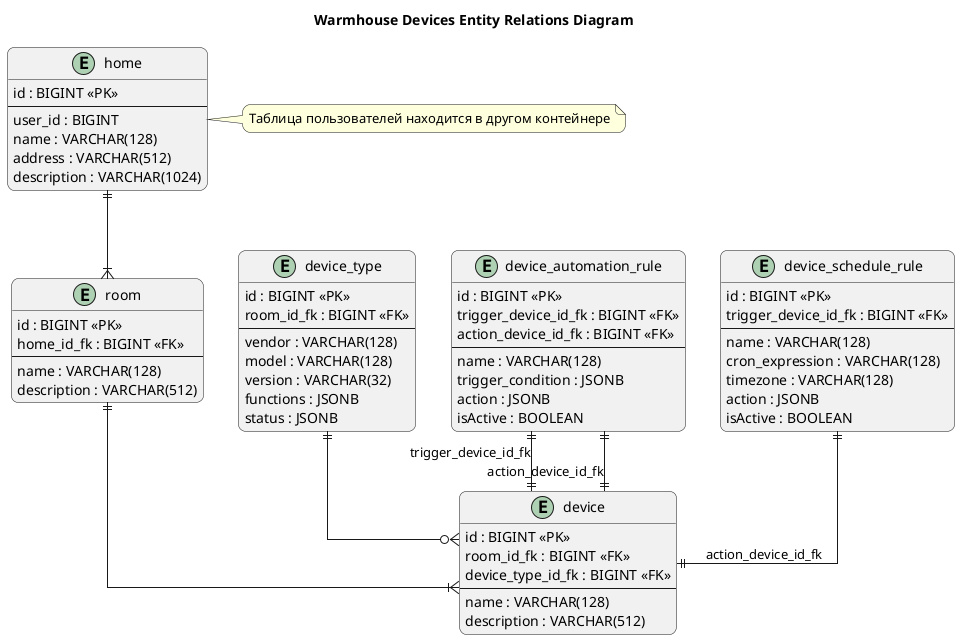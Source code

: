 @startuml

title Warmhouse Devices Entity Relations Diagram

hide stereotype
skinparam roundcorner 15
skinparam linetype ortho

entity home {
  id : BIGINT <<PK>>
  --
  user_id : BIGINT
  name : VARCHAR(128)
  address : VARCHAR(512)
  description : VARCHAR(1024)
}

entity room {
  id : BIGINT <<PK>>
  home_id_fk : BIGINT <<FK>>
  --
  name : VARCHAR(128)
  description : VARCHAR(512)
}
home ||--|{ room

entity device_type {
  id : BIGINT <<PK>>
  room_id_fk : BIGINT <<FK>>
  --
  vendor : VARCHAR(128)
  model : VARCHAR(128)
  version : VARCHAR(32)
  functions : JSONB
  status : JSONB
}

entity device {
  id : BIGINT <<PK>>
  room_id_fk : BIGINT <<FK>>
  device_type_id_fk : BIGINT <<FK>>
  --
  name : VARCHAR(128)
  description : VARCHAR(512)
}
device_type ||--o{ device
room ||--|{ device

entity device_automation_rule {
  id : BIGINT <<PK>>
  trigger_device_id_fk : BIGINT <<FK>>
  action_device_id_fk : BIGINT <<FK>>
  --
  name : VARCHAR(128)
  trigger_condition : JSONB
  action : JSONB
  isActive : BOOLEAN
}
device_automation_rule ||--|| device : trigger_device_id_fk
device_automation_rule ||--|| device : action_device_id_fk

entity device_schedule_rule {
  id : BIGINT <<PK>>
  trigger_device_id_fk : BIGINT <<FK>>
  --
  name : VARCHAR(128)
  cron_expression : VARCHAR(128)
  timezone : VARCHAR(128)
  action : JSONB
  isActive : BOOLEAN
}
device_schedule_rule ||--|| device : action_device_id_fk

note right of home
  Таблица пользователей находится в другом контейнере
end note

@enduml
